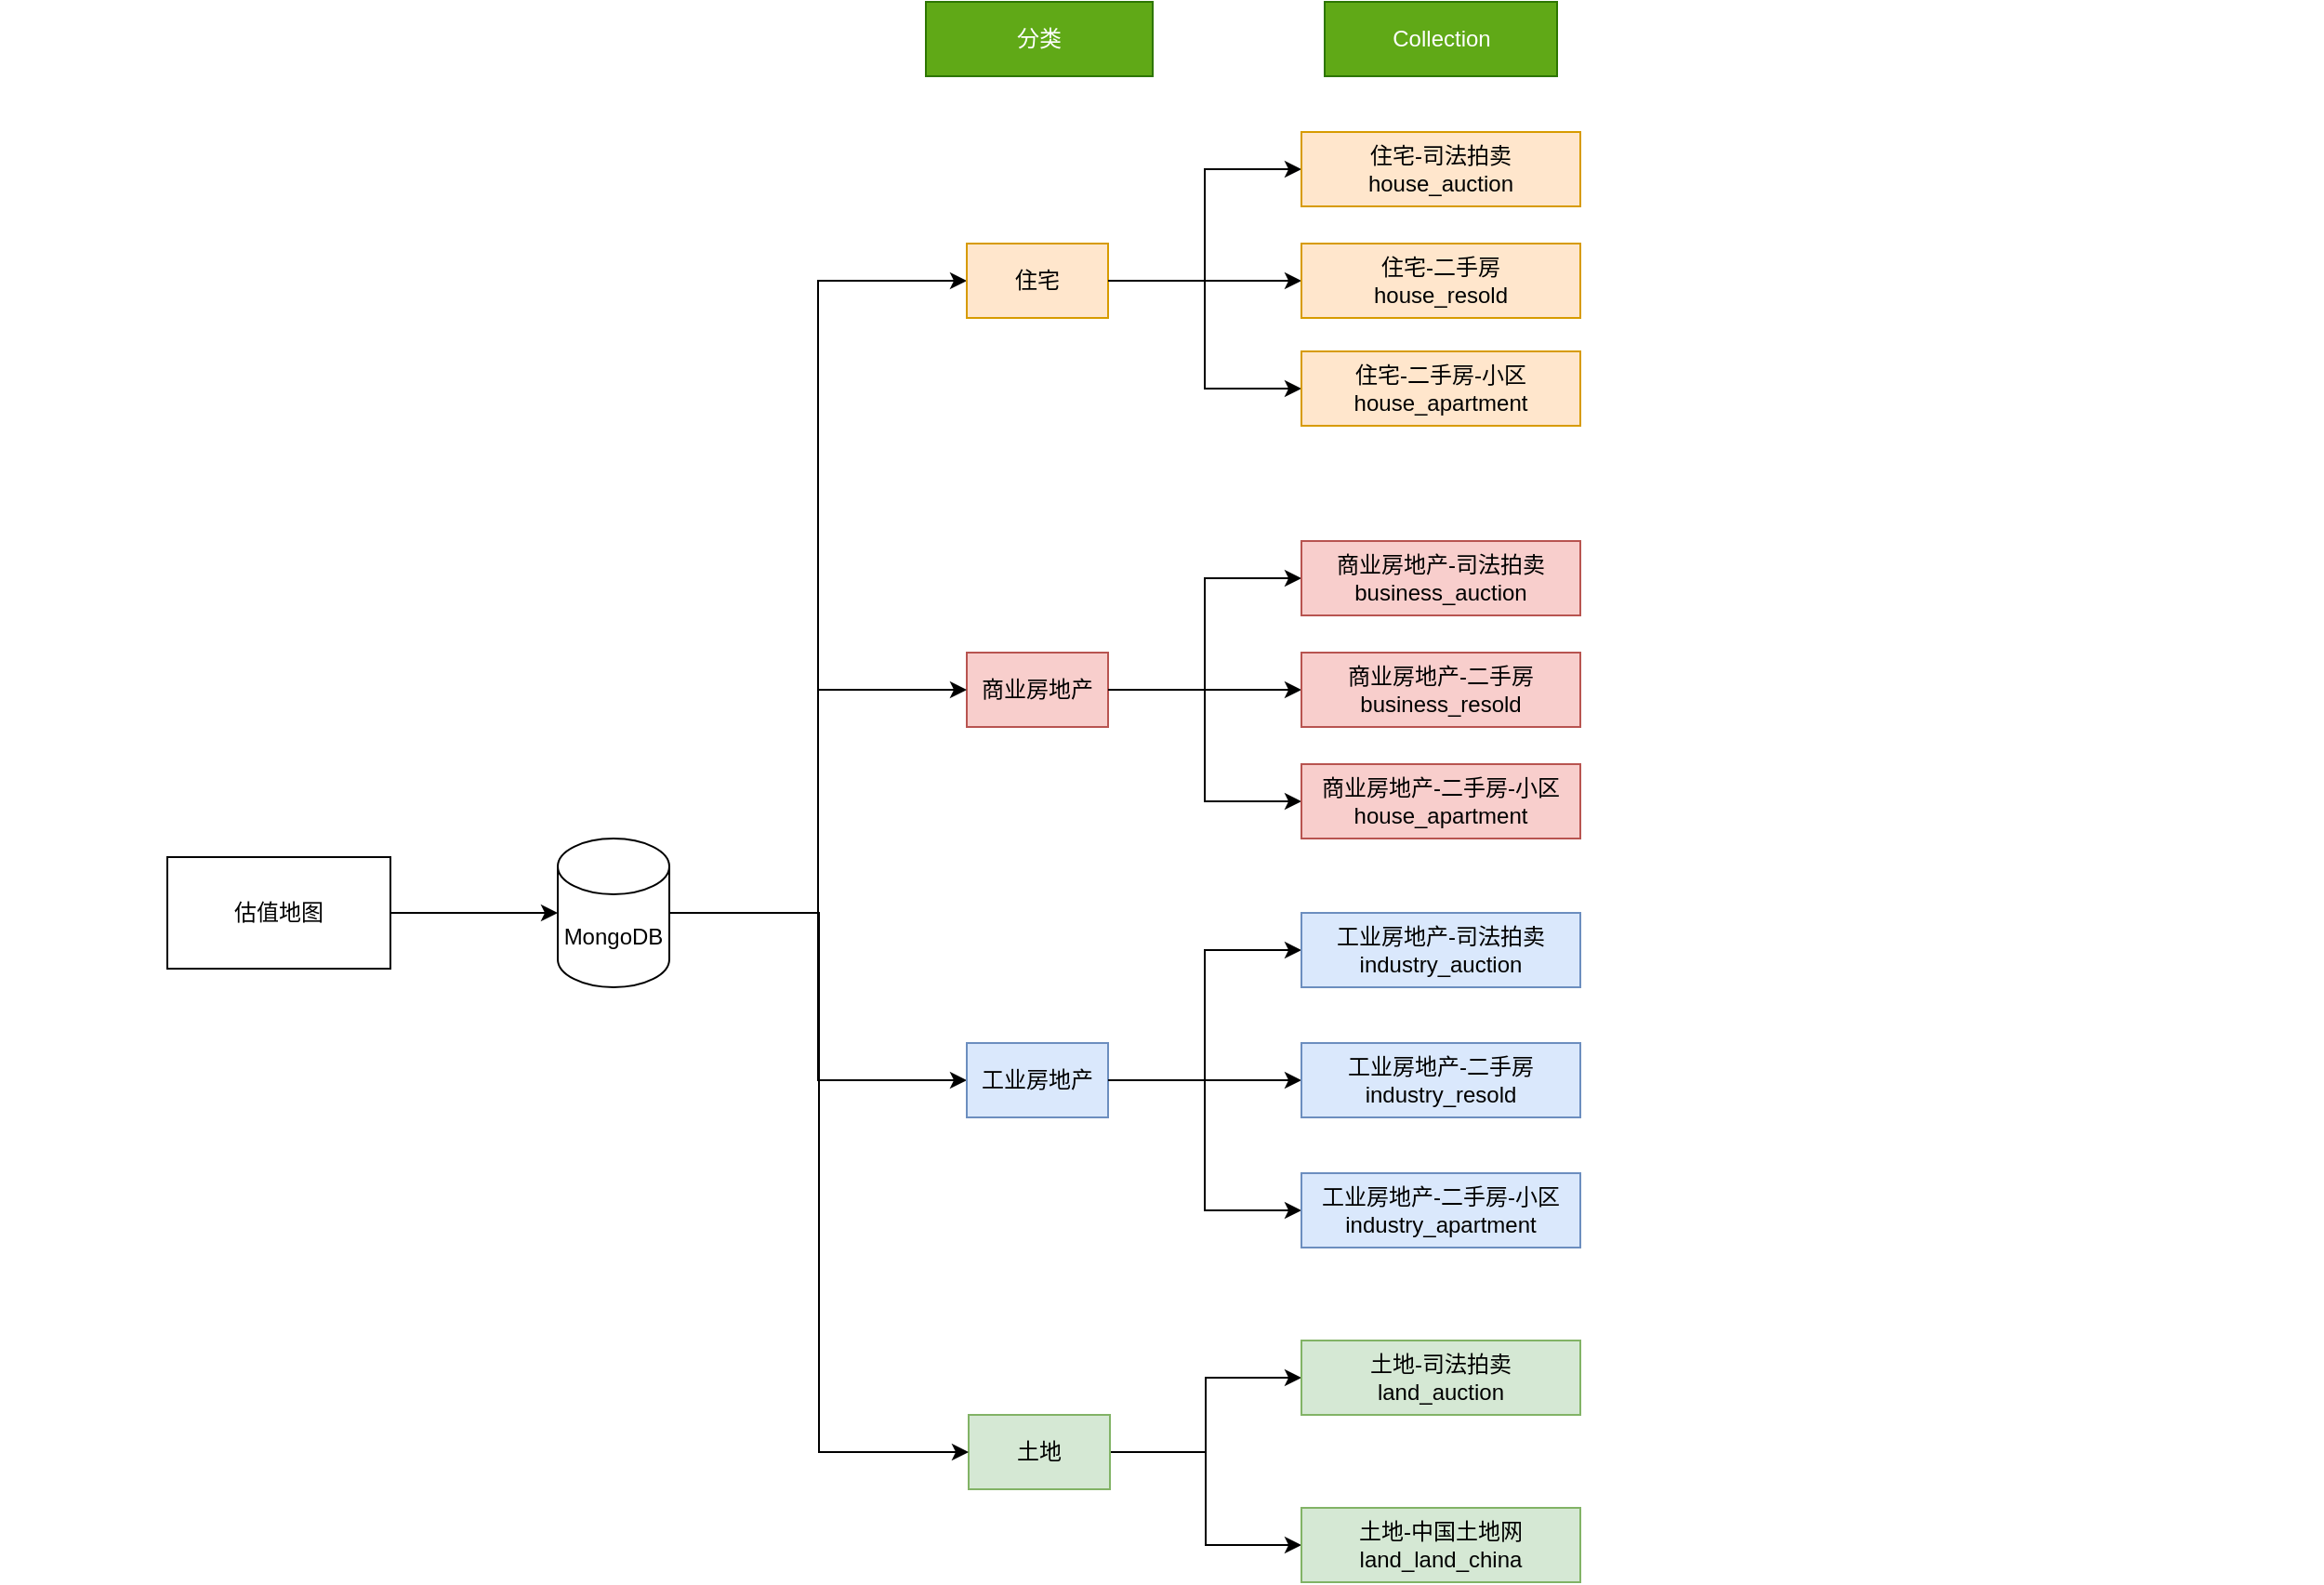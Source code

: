 <mxfile version="22.0.8" type="github">
  <diagram name="第 1 页" id="XwOfIKq0tnw8-P53mZ7I">
    <mxGraphModel dx="2571" dy="544" grid="1" gridSize="10" guides="1" tooltips="1" connect="1" arrows="1" fold="1" page="1" pageScale="1" pageWidth="1169" pageHeight="827" math="0" shadow="0">
      <root>
        <mxCell id="0" />
        <mxCell id="1" parent="0" />
        <mxCell id="KIAm81Sfg12KZMm3VU6N-17" style="edgeStyle=orthogonalEdgeStyle;rounded=0;orthogonalLoop=1;jettySize=auto;html=1;exitX=1;exitY=0.5;exitDx=0;exitDy=0;" edge="1" parent="1" source="KIAm81Sfg12KZMm3VU6N-1" target="KIAm81Sfg12KZMm3VU6N-2">
          <mxGeometry relative="1" as="geometry" />
        </mxCell>
        <mxCell id="KIAm81Sfg12KZMm3VU6N-1" value="估值地图" style="rounded=0;whiteSpace=wrap;html=1;" vertex="1" parent="1">
          <mxGeometry x="10" y="470" width="120" height="60" as="geometry" />
        </mxCell>
        <mxCell id="KIAm81Sfg12KZMm3VU6N-54" style="edgeStyle=orthogonalEdgeStyle;rounded=0;orthogonalLoop=1;jettySize=auto;html=1;exitX=1;exitY=0.5;exitDx=0;exitDy=0;exitPerimeter=0;entryX=0;entryY=0.5;entryDx=0;entryDy=0;" edge="1" parent="1" source="KIAm81Sfg12KZMm3VU6N-2" target="KIAm81Sfg12KZMm3VU6N-5">
          <mxGeometry relative="1" as="geometry" />
        </mxCell>
        <mxCell id="KIAm81Sfg12KZMm3VU6N-62" style="edgeStyle=orthogonalEdgeStyle;rounded=0;orthogonalLoop=1;jettySize=auto;html=1;exitX=1;exitY=0.5;exitDx=0;exitDy=0;exitPerimeter=0;entryX=0;entryY=0.5;entryDx=0;entryDy=0;" edge="1" parent="1" source="KIAm81Sfg12KZMm3VU6N-2" target="KIAm81Sfg12KZMm3VU6N-7">
          <mxGeometry relative="1" as="geometry" />
        </mxCell>
        <mxCell id="KIAm81Sfg12KZMm3VU6N-2" value="MongoDB" style="shape=cylinder3;whiteSpace=wrap;html=1;boundedLbl=1;backgroundOutline=1;size=15;" vertex="1" parent="1">
          <mxGeometry x="220" y="460" width="60" height="80" as="geometry" />
        </mxCell>
        <mxCell id="KIAm81Sfg12KZMm3VU6N-25" style="edgeStyle=orthogonalEdgeStyle;rounded=0;orthogonalLoop=1;jettySize=auto;html=1;exitX=1;exitY=0.5;exitDx=0;exitDy=0;entryX=0;entryY=0.5;entryDx=0;entryDy=0;" edge="1" parent="1" source="KIAm81Sfg12KZMm3VU6N-5" target="KIAm81Sfg12KZMm3VU6N-10">
          <mxGeometry relative="1" as="geometry" />
        </mxCell>
        <mxCell id="KIAm81Sfg12KZMm3VU6N-26" style="edgeStyle=orthogonalEdgeStyle;rounded=0;orthogonalLoop=1;jettySize=auto;html=1;exitX=1;exitY=0.5;exitDx=0;exitDy=0;entryX=0;entryY=0.5;entryDx=0;entryDy=0;" edge="1" parent="1" source="KIAm81Sfg12KZMm3VU6N-5" target="KIAm81Sfg12KZMm3VU6N-9">
          <mxGeometry relative="1" as="geometry" />
        </mxCell>
        <mxCell id="KIAm81Sfg12KZMm3VU6N-5" value="住宅" style="rounded=0;whiteSpace=wrap;html=1;fillColor=#ffe6cc;strokeColor=#d79b00;" vertex="1" parent="1">
          <mxGeometry x="440" y="140" width="76" height="40" as="geometry" />
        </mxCell>
        <mxCell id="KIAm81Sfg12KZMm3VU6N-27" style="edgeStyle=orthogonalEdgeStyle;rounded=0;orthogonalLoop=1;jettySize=auto;html=1;exitX=1;exitY=0.5;exitDx=0;exitDy=0;entryX=0;entryY=0.5;entryDx=0;entryDy=0;" edge="1" parent="1" source="KIAm81Sfg12KZMm3VU6N-6" target="KIAm81Sfg12KZMm3VU6N-11">
          <mxGeometry relative="1" as="geometry" />
        </mxCell>
        <mxCell id="KIAm81Sfg12KZMm3VU6N-28" style="edgeStyle=orthogonalEdgeStyle;rounded=0;orthogonalLoop=1;jettySize=auto;html=1;exitX=1;exitY=0.5;exitDx=0;exitDy=0;entryX=0;entryY=0.5;entryDx=0;entryDy=0;" edge="1" parent="1" source="KIAm81Sfg12KZMm3VU6N-6" target="KIAm81Sfg12KZMm3VU6N-12">
          <mxGeometry relative="1" as="geometry" />
        </mxCell>
        <mxCell id="KIAm81Sfg12KZMm3VU6N-6" value="商业房地产" style="rounded=0;whiteSpace=wrap;html=1;fillColor=#f8cecc;strokeColor=#b85450;" vertex="1" parent="1">
          <mxGeometry x="440" y="360" width="76" height="40" as="geometry" />
        </mxCell>
        <mxCell id="KIAm81Sfg12KZMm3VU6N-29" style="edgeStyle=orthogonalEdgeStyle;rounded=0;orthogonalLoop=1;jettySize=auto;html=1;exitX=1;exitY=0.5;exitDx=0;exitDy=0;entryX=0;entryY=0.5;entryDx=0;entryDy=0;" edge="1" parent="1" source="KIAm81Sfg12KZMm3VU6N-7" target="KIAm81Sfg12KZMm3VU6N-13">
          <mxGeometry relative="1" as="geometry" />
        </mxCell>
        <mxCell id="KIAm81Sfg12KZMm3VU6N-30" style="edgeStyle=orthogonalEdgeStyle;rounded=0;orthogonalLoop=1;jettySize=auto;html=1;exitX=1;exitY=0.5;exitDx=0;exitDy=0;entryX=0;entryY=0.5;entryDx=0;entryDy=0;" edge="1" parent="1" source="KIAm81Sfg12KZMm3VU6N-7" target="KIAm81Sfg12KZMm3VU6N-14">
          <mxGeometry relative="1" as="geometry" />
        </mxCell>
        <mxCell id="KIAm81Sfg12KZMm3VU6N-7" value="工业房地产" style="rounded=0;whiteSpace=wrap;html=1;fillColor=#dae8fc;strokeColor=#6c8ebf;" vertex="1" parent="1">
          <mxGeometry x="440" y="570" width="76" height="40" as="geometry" />
        </mxCell>
        <mxCell id="KIAm81Sfg12KZMm3VU6N-31" style="edgeStyle=orthogonalEdgeStyle;rounded=0;orthogonalLoop=1;jettySize=auto;html=1;exitX=1;exitY=0.5;exitDx=0;exitDy=0;entryX=0;entryY=0.5;entryDx=0;entryDy=0;" edge="1" parent="1" source="KIAm81Sfg12KZMm3VU6N-8" target="KIAm81Sfg12KZMm3VU6N-15">
          <mxGeometry relative="1" as="geometry" />
        </mxCell>
        <mxCell id="KIAm81Sfg12KZMm3VU6N-32" style="edgeStyle=orthogonalEdgeStyle;rounded=0;orthogonalLoop=1;jettySize=auto;html=1;exitX=1;exitY=0.5;exitDx=0;exitDy=0;entryX=0;entryY=0.5;entryDx=0;entryDy=0;" edge="1" parent="1" source="KIAm81Sfg12KZMm3VU6N-8" target="KIAm81Sfg12KZMm3VU6N-16">
          <mxGeometry relative="1" as="geometry" />
        </mxCell>
        <mxCell id="KIAm81Sfg12KZMm3VU6N-8" value="土地" style="rounded=0;whiteSpace=wrap;html=1;fillColor=#d5e8d4;strokeColor=#82b366;" vertex="1" parent="1">
          <mxGeometry x="441" y="770" width="76" height="40" as="geometry" />
        </mxCell>
        <mxCell id="KIAm81Sfg12KZMm3VU6N-9" value="住宅-司法拍卖&lt;br&gt;house_auction" style="rounded=0;whiteSpace=wrap;html=1;fillColor=#ffe6cc;strokeColor=#d79b00;" vertex="1" parent="1">
          <mxGeometry x="620" y="80" width="150" height="40" as="geometry" />
        </mxCell>
        <mxCell id="KIAm81Sfg12KZMm3VU6N-10" value="住宅-二手房&lt;br&gt;house_resold" style="rounded=0;whiteSpace=wrap;html=1;fillColor=#ffe6cc;strokeColor=#d79b00;" vertex="1" parent="1">
          <mxGeometry x="620" y="140" width="150" height="40" as="geometry" />
        </mxCell>
        <mxCell id="KIAm81Sfg12KZMm3VU6N-11" value="商业房地产-司法拍卖&lt;br&gt;business_auction" style="rounded=0;whiteSpace=wrap;html=1;fillColor=#f8cecc;strokeColor=#b85450;" vertex="1" parent="1">
          <mxGeometry x="620" y="300" width="150" height="40" as="geometry" />
        </mxCell>
        <mxCell id="KIAm81Sfg12KZMm3VU6N-12" value="商业房地产-二手房&lt;br&gt;business_resold" style="rounded=0;whiteSpace=wrap;html=1;fillColor=#f8cecc;strokeColor=#b85450;" vertex="1" parent="1">
          <mxGeometry x="620" y="360" width="150" height="40" as="geometry" />
        </mxCell>
        <mxCell id="KIAm81Sfg12KZMm3VU6N-13" value="工业房地产-司法拍卖&lt;br&gt;industry_auction" style="rounded=0;whiteSpace=wrap;html=1;fillColor=#dae8fc;strokeColor=#6c8ebf;" vertex="1" parent="1">
          <mxGeometry x="620" y="500" width="150" height="40" as="geometry" />
        </mxCell>
        <mxCell id="KIAm81Sfg12KZMm3VU6N-15" value="土地-司法拍卖&lt;br&gt;land_auction" style="rounded=0;whiteSpace=wrap;html=1;fillColor=#d5e8d4;strokeColor=#82b366;" vertex="1" parent="1">
          <mxGeometry x="620" y="730" width="150" height="40" as="geometry" />
        </mxCell>
        <mxCell id="KIAm81Sfg12KZMm3VU6N-16" value="土地-中国土地网&lt;br&gt;land_land_china" style="rounded=0;whiteSpace=wrap;html=1;fillColor=#d5e8d4;strokeColor=#82b366;" vertex="1" parent="1">
          <mxGeometry x="620" y="820" width="150" height="40" as="geometry" />
        </mxCell>
        <mxCell id="KIAm81Sfg12KZMm3VU6N-34" value="Collection" style="rounded=0;whiteSpace=wrap;html=1;fillColor=#60a917;fontColor=#ffffff;strokeColor=#2D7600;" vertex="1" parent="1">
          <mxGeometry x="632.5" y="10" width="125" height="40" as="geometry" />
        </mxCell>
        <mxCell id="KIAm81Sfg12KZMm3VU6N-35" value="分类" style="rounded=0;whiteSpace=wrap;html=1;fillColor=#60a917;fontColor=#ffffff;strokeColor=#2D7600;" vertex="1" parent="1">
          <mxGeometry x="418" y="10" width="122" height="40" as="geometry" />
        </mxCell>
        <mxCell id="KIAm81Sfg12KZMm3VU6N-46" style="edgeStyle=orthogonalEdgeStyle;rounded=0;orthogonalLoop=1;jettySize=auto;html=1;exitX=0;exitY=0.5;exitDx=0;exitDy=0;entryX=1;entryY=0.5;entryDx=0;entryDy=0;startArrow=classic;startFill=1;endArrow=none;endFill=0;" edge="1" parent="1" source="KIAm81Sfg12KZMm3VU6N-41" target="KIAm81Sfg12KZMm3VU6N-6">
          <mxGeometry relative="1" as="geometry" />
        </mxCell>
        <mxCell id="KIAm81Sfg12KZMm3VU6N-41" value="商业房地产-二手房-小区&lt;br&gt;house_apartment" style="rounded=0;whiteSpace=wrap;html=1;fillColor=#f8cecc;strokeColor=#b85450;" vertex="1" parent="1">
          <mxGeometry x="620" y="420" width="150" height="40" as="geometry" />
        </mxCell>
        <mxCell id="KIAm81Sfg12KZMm3VU6N-45" style="edgeStyle=orthogonalEdgeStyle;rounded=0;orthogonalLoop=1;jettySize=auto;html=1;exitX=0;exitY=0.5;exitDx=0;exitDy=0;entryX=1;entryY=0.5;entryDx=0;entryDy=0;startArrow=classic;startFill=1;endArrow=none;endFill=0;" edge="1" parent="1" source="KIAm81Sfg12KZMm3VU6N-44" target="KIAm81Sfg12KZMm3VU6N-5">
          <mxGeometry relative="1" as="geometry" />
        </mxCell>
        <mxCell id="KIAm81Sfg12KZMm3VU6N-44" value="住宅-二手房-小区&lt;br&gt;house_apartment" style="rounded=0;whiteSpace=wrap;html=1;fillColor=#ffe6cc;strokeColor=#d79b00;" vertex="1" parent="1">
          <mxGeometry x="620" y="198" width="150" height="40" as="geometry" />
        </mxCell>
        <mxCell id="KIAm81Sfg12KZMm3VU6N-51" style="edgeStyle=orthogonalEdgeStyle;rounded=0;orthogonalLoop=1;jettySize=auto;html=1;exitX=0;exitY=0.5;exitDx=0;exitDy=0;entryX=1;entryY=0.5;entryDx=0;entryDy=0;startArrow=classic;startFill=1;endArrow=none;endFill=0;" edge="1" parent="1" source="KIAm81Sfg12KZMm3VU6N-49" target="KIAm81Sfg12KZMm3VU6N-7">
          <mxGeometry relative="1" as="geometry" />
        </mxCell>
        <mxCell id="KIAm81Sfg12KZMm3VU6N-49" value="工业房地产-二手房-小区&lt;br&gt;industry_apartment" style="rounded=0;whiteSpace=wrap;html=1;fillColor=#dae8fc;strokeColor=#6c8ebf;" vertex="1" parent="1">
          <mxGeometry x="620" y="640" width="150" height="40" as="geometry" />
        </mxCell>
        <mxCell id="KIAm81Sfg12KZMm3VU6N-14" value="工业房地产-二手房&lt;br&gt;industry_resold" style="rounded=0;whiteSpace=wrap;html=1;fillColor=#dae8fc;strokeColor=#6c8ebf;" vertex="1" parent="1">
          <mxGeometry x="620" y="570" width="150" height="40" as="geometry" />
        </mxCell>
        <mxCell id="KIAm81Sfg12KZMm3VU6N-57" style="edgeStyle=orthogonalEdgeStyle;rounded=0;orthogonalLoop=1;jettySize=auto;html=1;exitX=0;exitY=0.5;exitDx=0;exitDy=0;entryX=1;entryY=0.5;entryDx=0;entryDy=0;entryPerimeter=0;startArrow=classic;startFill=1;endArrow=none;endFill=0;" edge="1" parent="1" source="KIAm81Sfg12KZMm3VU6N-6" target="KIAm81Sfg12KZMm3VU6N-2">
          <mxGeometry relative="1" as="geometry" />
        </mxCell>
        <mxCell id="KIAm81Sfg12KZMm3VU6N-60" style="edgeStyle=orthogonalEdgeStyle;rounded=0;orthogonalLoop=1;jettySize=auto;html=1;exitX=0;exitY=0.5;exitDx=0;exitDy=0;entryX=1;entryY=0.5;entryDx=0;entryDy=0;entryPerimeter=0;startArrow=classic;startFill=1;endArrow=none;endFill=0;" edge="1" parent="1" source="KIAm81Sfg12KZMm3VU6N-8" target="KIAm81Sfg12KZMm3VU6N-2">
          <mxGeometry relative="1" as="geometry" />
        </mxCell>
        <mxCell id="KIAm81Sfg12KZMm3VU6N-66" value="" style="whiteSpace=wrap;html=1;fillColor=none;strokeColor=none;" vertex="1" parent="1">
          <mxGeometry x="1049" y="30" width="120" height="60" as="geometry" />
        </mxCell>
        <mxCell id="KIAm81Sfg12KZMm3VU6N-67" value="" style="whiteSpace=wrap;html=1;gradientColor=default;fillColor=none;strokeColor=none;" vertex="1" parent="1">
          <mxGeometry x="-80" y="50" width="120" height="60" as="geometry" />
        </mxCell>
      </root>
    </mxGraphModel>
  </diagram>
</mxfile>

